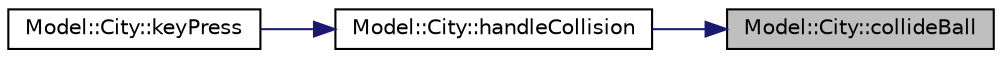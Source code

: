 digraph "Model::City::collideBall"
{
 // LATEX_PDF_SIZE
  edge [fontname="Helvetica",fontsize="10",labelfontname="Helvetica",labelfontsize="10"];
  node [fontname="Helvetica",fontsize="10",shape=record];
  rankdir="RL";
  Node1 [label="Model::City::collideBall",height=0.2,width=0.4,color="black", fillcolor="grey75", style="filled", fontcolor="black",tooltip="collideBall is emitted when the player catches a pokemon ball"];
  Node1 -> Node2 [dir="back",color="midnightblue",fontsize="10",style="solid"];
  Node2 [label="Model::City::handleCollision",height=0.2,width=0.4,color="black", fillcolor="white", style="filled",URL="$class_model_1_1_city.html#a938f1d2c7854b0659ebd089a740662d0",tooltip="Handle event when player catches a pokemon ball."];
  Node2 -> Node3 [dir="back",color="midnightblue",fontsize="10",style="solid"];
  Node3 [label="Model::City::keyPress",height=0.2,width=0.4,color="black", fillcolor="white", style="filled",URL="$class_model_1_1_city.html#aed16c5162f7695a6304754702244101b",tooltip="keyPress"];
}
